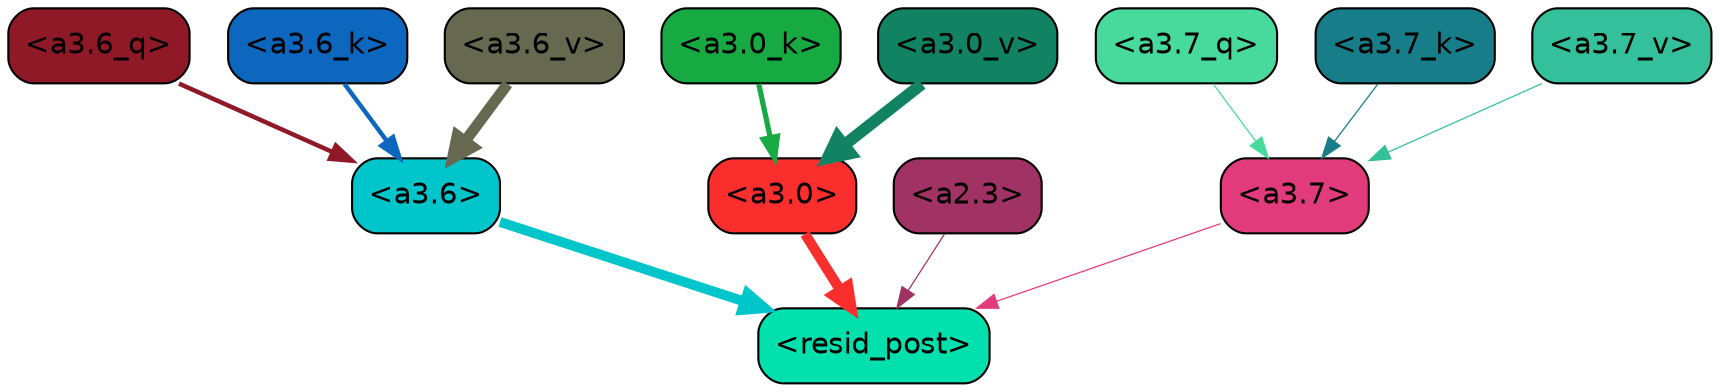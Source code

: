 strict digraph "" {
	graph [bgcolor=transparent,
		layout=dot,
		overlap=false,
		splines=true
	];
	"<a3.7>"	[color=black,
		fillcolor="#e23b7b",
		fontname=Helvetica,
		shape=box,
		style="filled, rounded"];
	"<resid_post>"	[color=black,
		fillcolor="#01e0ad",
		fontname=Helvetica,
		shape=box,
		style="filled, rounded"];
	"<a3.7>" -> "<resid_post>"	[color="#e23b7b",
		penwidth=0.6];
	"<a3.6>"	[color=black,
		fillcolor="#00c6cc",
		fontname=Helvetica,
		shape=box,
		style="filled, rounded"];
	"<a3.6>" -> "<resid_post>"	[color="#00c6cc",
		penwidth=4.752790808677673];
	"<a3.0>"	[color=black,
		fillcolor="#f92e2d",
		fontname=Helvetica,
		shape=box,
		style="filled, rounded"];
	"<a3.0>" -> "<resid_post>"	[color="#f92e2d",
		penwidth=4.897669434547424];
	"<a2.3>"	[color=black,
		fillcolor="#a03363",
		fontname=Helvetica,
		shape=box,
		style="filled, rounded"];
	"<a2.3>" -> "<resid_post>"	[color="#a03363",
		penwidth=0.6];
	"<a3.7_q>"	[color=black,
		fillcolor="#48da9d",
		fontname=Helvetica,
		shape=box,
		style="filled, rounded"];
	"<a3.7_q>" -> "<a3.7>"	[color="#48da9d",
		penwidth=0.6];
	"<a3.6_q>"	[color=black,
		fillcolor="#901927",
		fontname=Helvetica,
		shape=box,
		style="filled, rounded"];
	"<a3.6_q>" -> "<a3.6>"	[color="#901927",
		penwidth=2.160832464694977];
	"<a3.7_k>"	[color=black,
		fillcolor="#177e89",
		fontname=Helvetica,
		shape=box,
		style="filled, rounded"];
	"<a3.7_k>" -> "<a3.7>"	[color="#177e89",
		penwidth=0.6];
	"<a3.6_k>"	[color=black,
		fillcolor="#0d67bf",
		fontname=Helvetica,
		shape=box,
		style="filled, rounded"];
	"<a3.6_k>" -> "<a3.6>"	[color="#0d67bf",
		penwidth=2.13908451795578];
	"<a3.0_k>"	[color=black,
		fillcolor="#17aa43",
		fontname=Helvetica,
		shape=box,
		style="filled, rounded"];
	"<a3.0_k>" -> "<a3.0>"	[color="#17aa43",
		penwidth=2.520303964614868];
	"<a3.7_v>"	[color=black,
		fillcolor="#34c09b",
		fontname=Helvetica,
		shape=box,
		style="filled, rounded"];
	"<a3.7_v>" -> "<a3.7>"	[color="#34c09b",
		penwidth=0.6];
	"<a3.6_v>"	[color=black,
		fillcolor="#666950",
		fontname=Helvetica,
		shape=box,
		style="filled, rounded"];
	"<a3.6_v>" -> "<a3.6>"	[color="#666950",
		penwidth=5.297133803367615];
	"<a3.0_v>"	[color=black,
		fillcolor="#118363",
		fontname=Helvetica,
		shape=box,
		style="filled, rounded"];
	"<a3.0_v>" -> "<a3.0>"	[color="#118363",
		penwidth=5.680712580680847];
}
